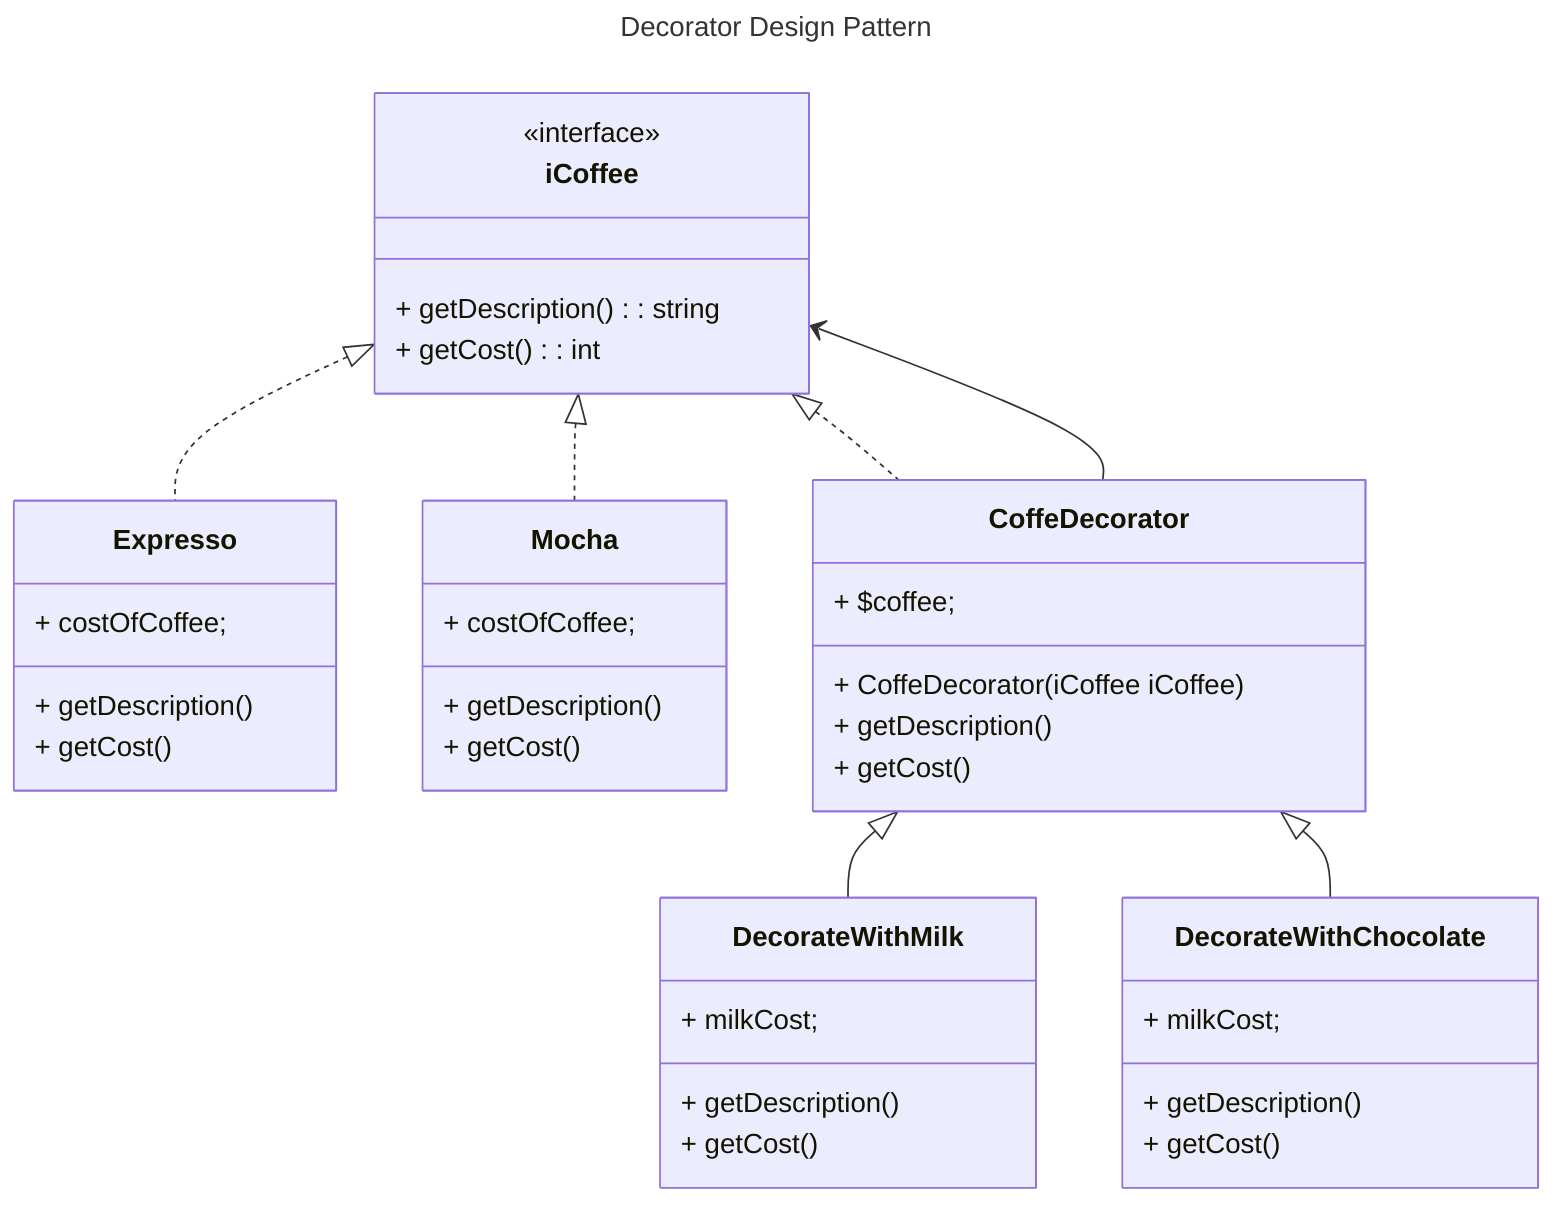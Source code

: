 ---
title: Decorator Design Pattern
---

classDiagram

iCoffee <|.. Expresso
iCoffee <|.. Mocha
iCoffee <|.. CoffeDecorator
iCoffee <-- CoffeDecorator

CoffeDecorator <|-- DecorateWithMilk
CoffeDecorator <|-- DecorateWithChocolate


class iCoffee {
    <<interface>>
    + getDescription(): string
    + getCost(): int
}

class Expresso {
    + costOfCoffee;
    + getDescription()
    + getCost()
}

class Mocha {
    + costOfCoffee;
    + getDescription()
    + getCost()
}


class CoffeDecorator {
    + $coffee;
    + CoffeDecorator(iCoffee iCoffee)
    + getDescription()
    + getCost()
}

class DecorateWithMilk{
    + milkCost;
    + getDescription()
    + getCost()
}

class DecorateWithChocolate {
    + milkCost;
    + getDescription()
    + getCost()

}